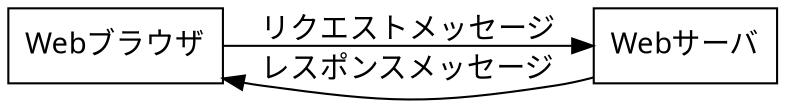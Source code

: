 digraph http {
  // graphの定義
  graph [
    rankdir = LR;
  ];
  // nodeの定義
  node [
    fontname="IPAPGothic"
  ];

  // edgeの定義
  edge [
    fontname="IPAPGothic"
  ];

  "Webブラウザ" [shape = box];
  "Webサーバ" [shape = box];

  // edgeの定義
  "Webブラウザ" -> "Webサーバ" [label = "リクエストメッセージ"];
  "Webサーバ" -> "Webブラウザ" [label = "レスポンスメッセージ"];
}
